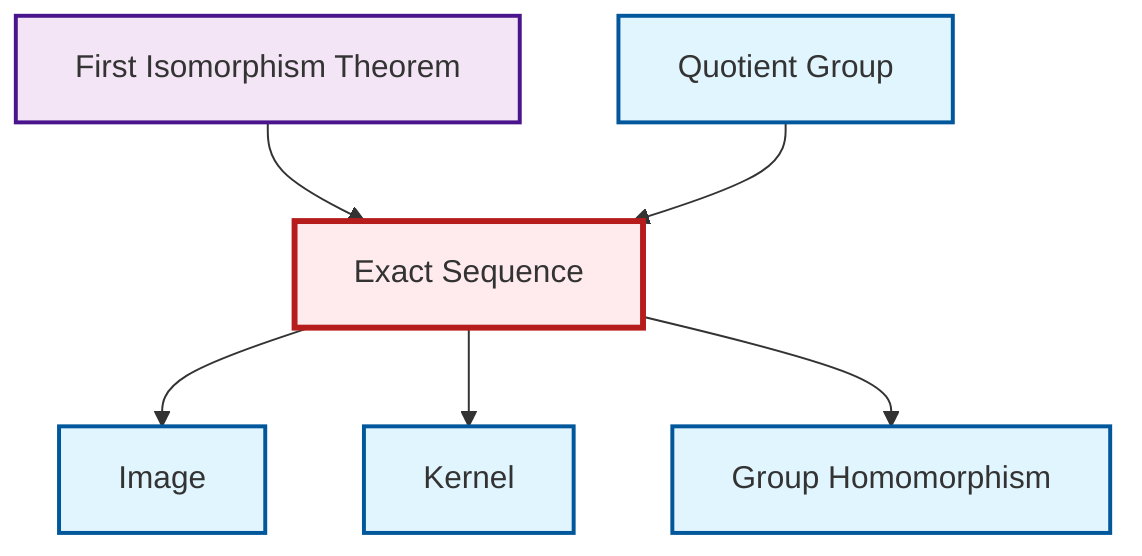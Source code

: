 graph TD
    classDef definition fill:#e1f5fe,stroke:#01579b,stroke-width:2px
    classDef theorem fill:#f3e5f5,stroke:#4a148c,stroke-width:2px
    classDef axiom fill:#fff3e0,stroke:#e65100,stroke-width:2px
    classDef example fill:#e8f5e9,stroke:#1b5e20,stroke-width:2px
    classDef current fill:#ffebee,stroke:#b71c1c,stroke-width:3px
    def-quotient-group["Quotient Group"]:::definition
    def-exact-sequence["Exact Sequence"]:::definition
    def-kernel["Kernel"]:::definition
    def-homomorphism["Group Homomorphism"]:::definition
    def-image["Image"]:::definition
    thm-first-isomorphism["First Isomorphism Theorem"]:::theorem
    def-exact-sequence --> def-image
    def-exact-sequence --> def-kernel
    thm-first-isomorphism --> def-exact-sequence
    def-exact-sequence --> def-homomorphism
    def-quotient-group --> def-exact-sequence
    class def-exact-sequence current